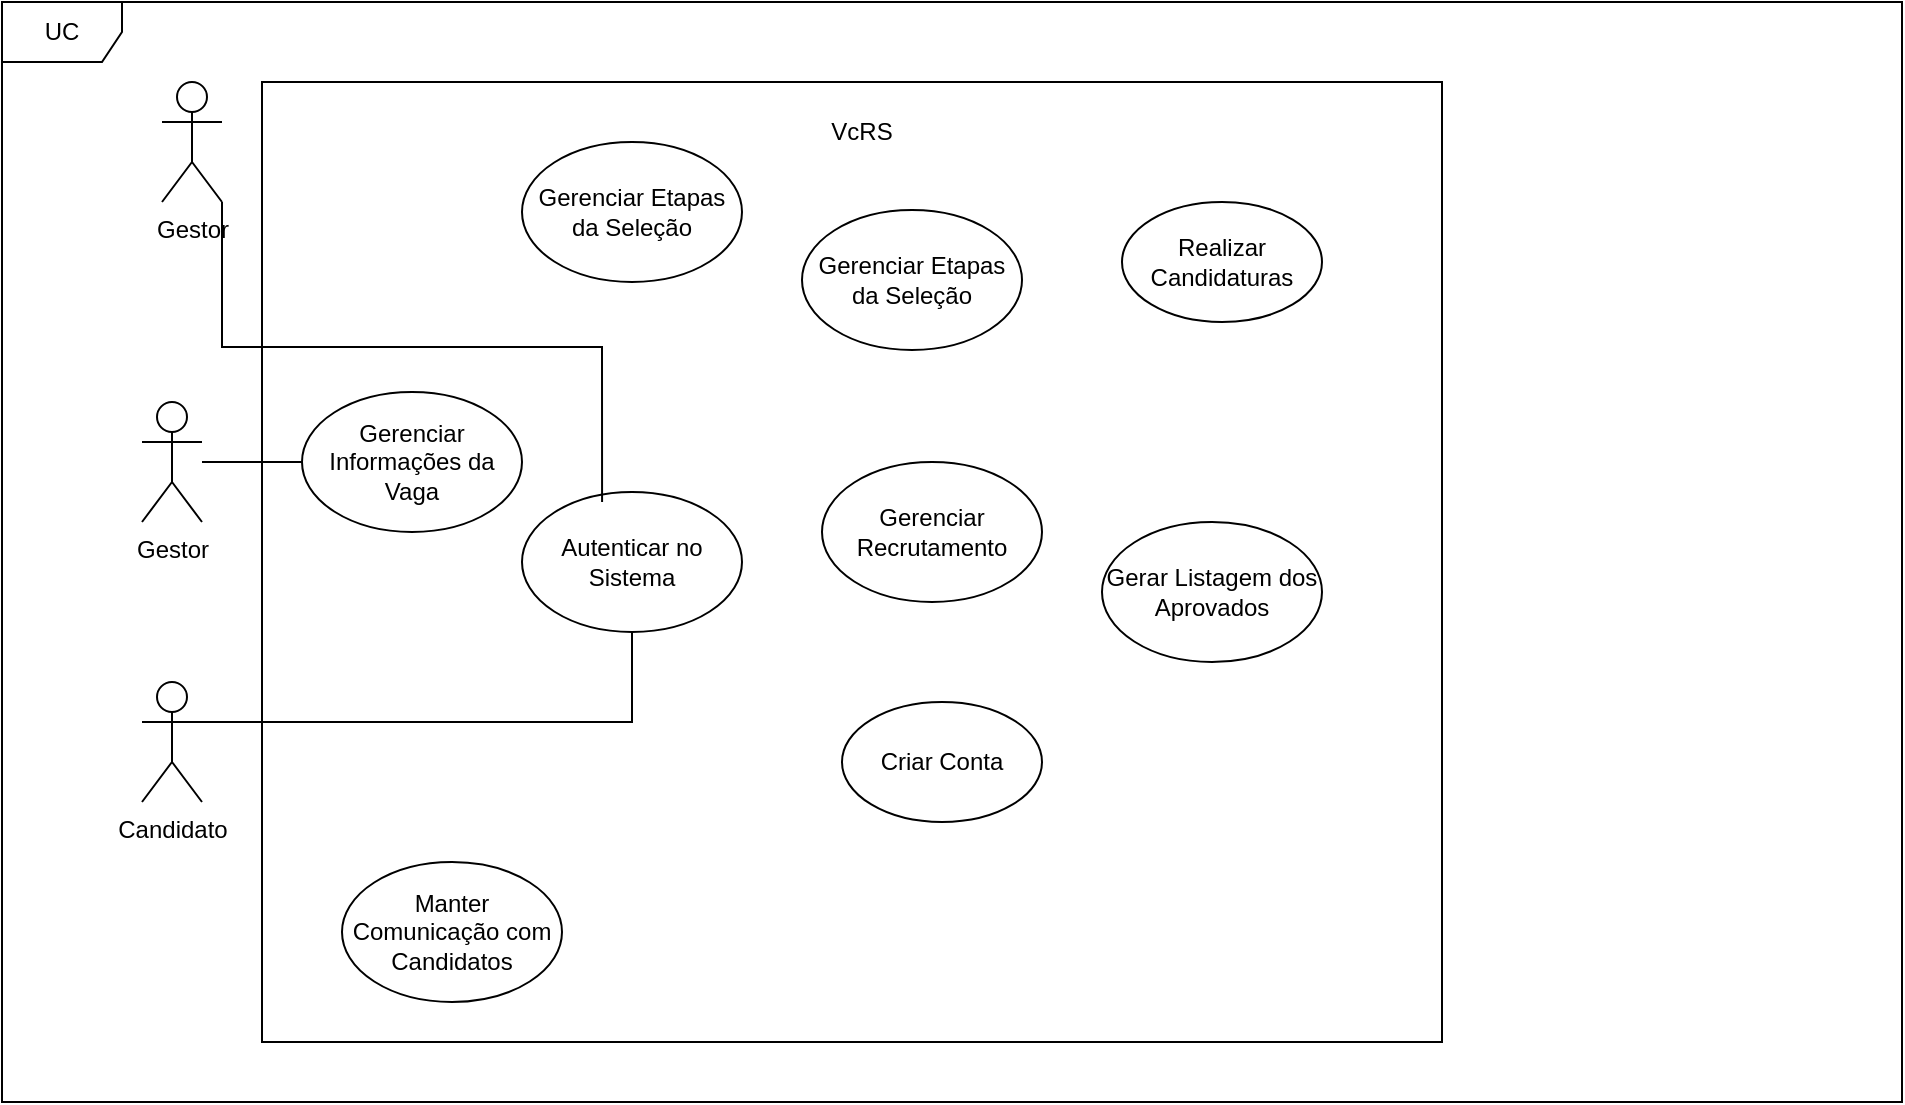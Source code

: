 <mxfile version="24.2.1" type="github">
  <diagram name="Página-1" id="700KF4gIXVRDVvoJC0Ql">
    <mxGraphModel dx="660" dy="352" grid="1" gridSize="10" guides="1" tooltips="1" connect="1" arrows="1" fold="1" page="1" pageScale="1" pageWidth="827" pageHeight="1169" math="0" shadow="0">
      <root>
        <mxCell id="0" />
        <mxCell id="1" parent="0" />
        <mxCell id="gO2aOYxfTg0mxxoaulmp-14" value="" style="rounded=0;whiteSpace=wrap;html=1;" vertex="1" parent="1">
          <mxGeometry x="260" y="80" width="590" height="480" as="geometry" />
        </mxCell>
        <mxCell id="gO2aOYxfTg0mxxoaulmp-1" value="Gestor" style="shape=umlActor;verticalLabelPosition=bottom;verticalAlign=top;html=1;outlineConnect=0;" vertex="1" parent="1">
          <mxGeometry x="210" y="80" width="30" height="60" as="geometry" />
        </mxCell>
        <mxCell id="gO2aOYxfTg0mxxoaulmp-5" value="Candidato" style="shape=umlActor;verticalLabelPosition=bottom;verticalAlign=top;html=1;outlineConnect=0;" vertex="1" parent="1">
          <mxGeometry x="200" y="380" width="30" height="60" as="geometry" />
        </mxCell>
        <mxCell id="gO2aOYxfTg0mxxoaulmp-52" style="edgeStyle=orthogonalEdgeStyle;rounded=0;orthogonalLoop=1;jettySize=auto;html=1;endArrow=none;endFill=0;" edge="1" parent="1" source="gO2aOYxfTg0mxxoaulmp-6" target="gO2aOYxfTg0mxxoaulmp-17">
          <mxGeometry relative="1" as="geometry" />
        </mxCell>
        <mxCell id="gO2aOYxfTg0mxxoaulmp-6" value="Gestor" style="shape=umlActor;verticalLabelPosition=bottom;verticalAlign=top;html=1;outlineConnect=0;" vertex="1" parent="1">
          <mxGeometry x="200" y="240" width="30" height="60" as="geometry" />
        </mxCell>
        <mxCell id="gO2aOYxfTg0mxxoaulmp-11" value="UC" style="shape=umlFrame;whiteSpace=wrap;html=1;pointerEvents=0;" vertex="1" parent="1">
          <mxGeometry x="130" y="40" width="950" height="550" as="geometry" />
        </mxCell>
        <mxCell id="gO2aOYxfTg0mxxoaulmp-15" value="VcRS" style="text;strokeColor=none;align=center;fillColor=none;html=1;verticalAlign=middle;whiteSpace=wrap;rounded=0;" vertex="1" parent="1">
          <mxGeometry x="530" y="90" width="60" height="30" as="geometry" />
        </mxCell>
        <mxCell id="gO2aOYxfTg0mxxoaulmp-17" value="Gerenciar Informações da Vaga" style="ellipse;whiteSpace=wrap;html=1;align=center;" vertex="1" parent="1">
          <mxGeometry x="280" y="235" width="110" height="70" as="geometry" />
        </mxCell>
        <mxCell id="gO2aOYxfTg0mxxoaulmp-20" value="Realizar Candidaturas" style="ellipse;whiteSpace=wrap;html=1;" vertex="1" parent="1">
          <mxGeometry x="690" y="140" width="100" height="60" as="geometry" />
        </mxCell>
        <mxCell id="gO2aOYxfTg0mxxoaulmp-22" value="Gerenciar Recrutamento" style="ellipse;whiteSpace=wrap;html=1;align=center;" vertex="1" parent="1">
          <mxGeometry x="540" y="270" width="110" height="70" as="geometry" />
        </mxCell>
        <mxCell id="gO2aOYxfTg0mxxoaulmp-24" value="Gerenciar Etapas da Seleção" style="ellipse;whiteSpace=wrap;html=1;align=center;" vertex="1" parent="1">
          <mxGeometry x="390" y="110" width="110" height="70" as="geometry" />
        </mxCell>
        <mxCell id="gO2aOYxfTg0mxxoaulmp-25" value="Gerenciar Etapas da Seleção" style="ellipse;whiteSpace=wrap;html=1;align=center;" vertex="1" parent="1">
          <mxGeometry x="530" y="144" width="110" height="70" as="geometry" />
        </mxCell>
        <mxCell id="gO2aOYxfTg0mxxoaulmp-26" value="Manter Comunicação com Candidatos" style="ellipse;whiteSpace=wrap;html=1;align=center;" vertex="1" parent="1">
          <mxGeometry x="300" y="470" width="110" height="70" as="geometry" />
        </mxCell>
        <mxCell id="gO2aOYxfTg0mxxoaulmp-28" value="Gerar Listagem dos Aprovados" style="ellipse;whiteSpace=wrap;html=1;align=center;" vertex="1" parent="1">
          <mxGeometry x="680" y="300" width="110" height="70" as="geometry" />
        </mxCell>
        <mxCell id="gO2aOYxfTg0mxxoaulmp-29" value="Autenticar no Sistema" style="ellipse;whiteSpace=wrap;html=1;align=center;" vertex="1" parent="1">
          <mxGeometry x="390" y="285" width="110" height="70" as="geometry" />
        </mxCell>
        <mxCell id="gO2aOYxfTg0mxxoaulmp-30" value="Criar Conta" style="ellipse;whiteSpace=wrap;html=1;" vertex="1" parent="1">
          <mxGeometry x="550" y="390" width="100" height="60" as="geometry" />
        </mxCell>
        <mxCell id="gO2aOYxfTg0mxxoaulmp-45" style="edgeStyle=orthogonalEdgeStyle;rounded=0;orthogonalLoop=1;jettySize=auto;html=1;exitX=1;exitY=0.333;exitDx=0;exitDy=0;exitPerimeter=0;entryX=0.5;entryY=1;entryDx=0;entryDy=0;endArrow=none;endFill=0;" edge="1" parent="1" source="gO2aOYxfTg0mxxoaulmp-5" target="gO2aOYxfTg0mxxoaulmp-29">
          <mxGeometry relative="1" as="geometry">
            <mxPoint x="350" y="380" as="targetPoint" />
          </mxGeometry>
        </mxCell>
        <mxCell id="gO2aOYxfTg0mxxoaulmp-54" style="edgeStyle=orthogonalEdgeStyle;rounded=0;orthogonalLoop=1;jettySize=auto;html=1;exitX=1;exitY=1;exitDx=0;exitDy=0;exitPerimeter=0;entryX=0.364;entryY=0.071;entryDx=0;entryDy=0;entryPerimeter=0;endArrow=none;endFill=0;" edge="1" parent="1" source="gO2aOYxfTg0mxxoaulmp-1" target="gO2aOYxfTg0mxxoaulmp-29">
          <mxGeometry relative="1" as="geometry" />
        </mxCell>
      </root>
    </mxGraphModel>
  </diagram>
</mxfile>
